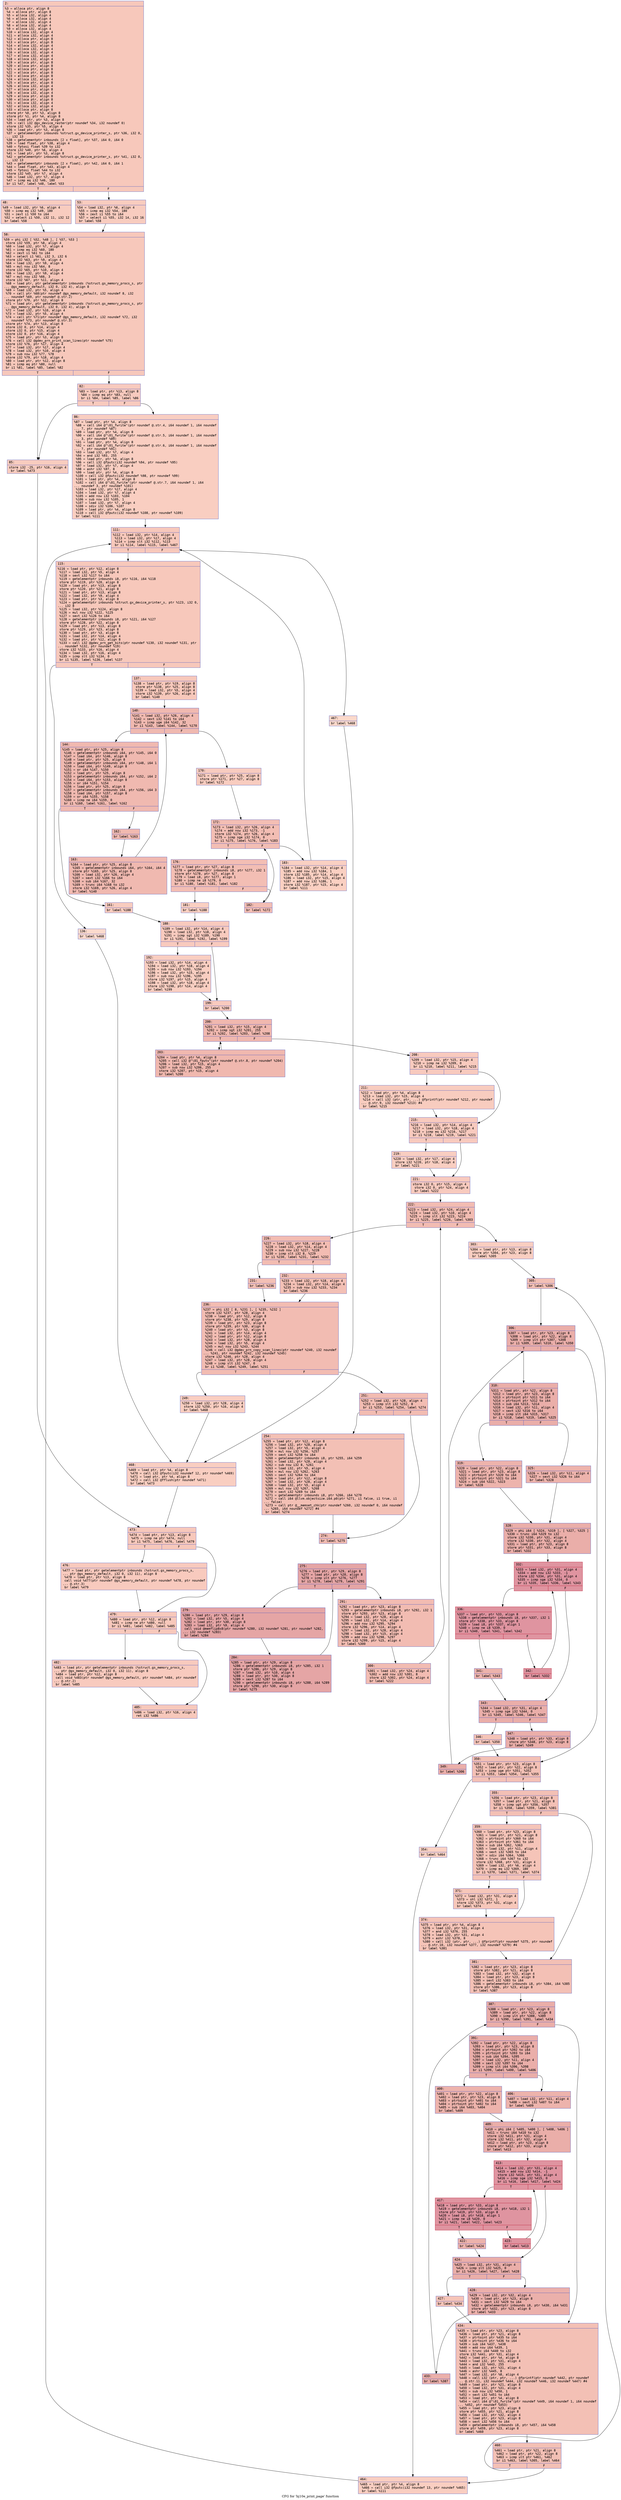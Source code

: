 digraph "CFG for 'bj10e_print_page' function" {
	label="CFG for 'bj10e_print_page' function";

	Node0x600003a9a170 [shape=record,color="#3d50c3ff", style=filled, fillcolor="#ed836670" fontname="Courier",label="{2:\l|  %3 = alloca ptr, align 8\l  %4 = alloca ptr, align 8\l  %5 = alloca i32, align 4\l  %6 = alloca i32, align 4\l  %7 = alloca i32, align 4\l  %8 = alloca i32, align 4\l  %9 = alloca i32, align 4\l  %10 = alloca i32, align 4\l  %11 = alloca i32, align 4\l  %12 = alloca ptr, align 8\l  %13 = alloca ptr, align 8\l  %14 = alloca i32, align 4\l  %15 = alloca i32, align 4\l  %16 = alloca i32, align 4\l  %17 = alloca i32, align 4\l  %18 = alloca i32, align 4\l  %19 = alloca ptr, align 8\l  %20 = alloca ptr, align 8\l  %21 = alloca ptr, align 8\l  %22 = alloca ptr, align 8\l  %23 = alloca ptr, align 8\l  %24 = alloca i32, align 4\l  %25 = alloca ptr, align 8\l  %26 = alloca i32, align 4\l  %27 = alloca ptr, align 8\l  %28 = alloca i32, align 4\l  %29 = alloca ptr, align 8\l  %30 = alloca ptr, align 8\l  %31 = alloca i32, align 4\l  %32 = alloca i32, align 4\l  %33 = alloca ptr, align 8\l  store ptr %0, ptr %3, align 8\l  store ptr %1, ptr %4, align 8\l  %34 = load ptr, ptr %3, align 8\l  %35 = call i32 @gx_device_raster(ptr noundef %34, i32 noundef 0)\l  store i32 %35, ptr %5, align 4\l  %36 = load ptr, ptr %3, align 8\l  %37 = getelementptr inbounds %struct.gx_device_printer_s, ptr %36, i32 0,\l... i32 13\l  %38 = getelementptr inbounds [2 x float], ptr %37, i64 0, i64 0\l  %39 = load float, ptr %38, align 4\l  %40 = fptosi float %39 to i32\l  store i32 %40, ptr %6, align 4\l  %41 = load ptr, ptr %3, align 8\l  %42 = getelementptr inbounds %struct.gx_device_printer_s, ptr %41, i32 0,\l... i32 13\l  %43 = getelementptr inbounds [2 x float], ptr %42, i64 0, i64 1\l  %44 = load float, ptr %43, align 4\l  %45 = fptosi float %44 to i32\l  store i32 %45, ptr %7, align 4\l  %46 = load i32, ptr %7, align 4\l  %47 = icmp eq i32 %46, 180\l  br i1 %47, label %48, label %53\l|{<s0>T|<s1>F}}"];
	Node0x600003a9a170:s0 -> Node0x600003a9a1c0[tooltip="2 -> 48\nProbability 50.00%" ];
	Node0x600003a9a170:s1 -> Node0x600003a9a210[tooltip="2 -> 53\nProbability 50.00%" ];
	Node0x600003a9a1c0 [shape=record,color="#3d50c3ff", style=filled, fillcolor="#f08b6e70" fontname="Courier",label="{48:\l|  %49 = load i32, ptr %6, align 4\l  %50 = icmp eq i32 %49, 180\l  %51 = zext i1 %50 to i64\l  %52 = select i1 %50, i32 11, i32 12\l  br label %58\l}"];
	Node0x600003a9a1c0 -> Node0x600003a9a260[tooltip="48 -> 58\nProbability 100.00%" ];
	Node0x600003a9a210 [shape=record,color="#3d50c3ff", style=filled, fillcolor="#f08b6e70" fontname="Courier",label="{53:\l|  %54 = load i32, ptr %6, align 4\l  %55 = icmp eq i32 %54, 180\l  %56 = zext i1 %55 to i64\l  %57 = select i1 %55, i32 14, i32 16\l  br label %58\l}"];
	Node0x600003a9a210 -> Node0x600003a9a260[tooltip="53 -> 58\nProbability 100.00%" ];
	Node0x600003a9a260 [shape=record,color="#3d50c3ff", style=filled, fillcolor="#ed836670" fontname="Courier",label="{58:\l|  %59 = phi i32 [ %52, %48 ], [ %57, %53 ]\l  store i32 %59, ptr %8, align 4\l  %60 = load i32, ptr %7, align 4\l  %61 = icmp eq i32 %60, 180\l  %62 = zext i1 %61 to i64\l  %63 = select i1 %61, i32 3, i32 6\l  store i32 %63, ptr %9, align 4\l  %64 = load i32, ptr %9, align 4\l  %65 = mul nsw i32 %64, 8\l  store i32 %65, ptr %10, align 4\l  %66 = load i32, ptr %9, align 4\l  %67 = mul nsw i32 %66, 3\l  store i32 %67, ptr %11, align 4\l  %68 = load ptr, ptr getelementptr inbounds (%struct.gs_memory_procs_s, ptr\l... @gs_memory_default, i32 0, i32 4), align 8\l  %69 = load i32, ptr %5, align 4\l  %70 = call ptr %68(ptr noundef @gs_memory_default, i32 noundef 8, i32\l... noundef %69, ptr noundef @.str.2)\l  store ptr %70, ptr %12, align 8\l  %71 = load ptr, ptr getelementptr inbounds (%struct.gs_memory_procs_s, ptr\l... @gs_memory_default, i32 0, i32 4), align 8\l  %72 = load i32, ptr %10, align 4\l  %73 = load i32, ptr %5, align 4\l  %74 = call ptr %71(ptr noundef @gs_memory_default, i32 noundef %72, i32\l... noundef %73, ptr noundef @.str.3)\l  store ptr %74, ptr %13, align 8\l  store i32 0, ptr %14, align 4\l  store i32 0, ptr %15, align 4\l  store i32 0, ptr %16, align 4\l  %75 = load ptr, ptr %3, align 8\l  %76 = call i32 @gdev_prn_print_scan_lines(ptr noundef %75)\l  store i32 %76, ptr %17, align 4\l  %77 = load i32, ptr %17, align 4\l  %78 = load i32, ptr %10, align 4\l  %79 = sub nsw i32 %77, %78\l  store i32 %79, ptr %18, align 4\l  %80 = load ptr, ptr %12, align 8\l  %81 = icmp eq ptr %80, null\l  br i1 %81, label %85, label %82\l|{<s0>T|<s1>F}}"];
	Node0x600003a9a260:s0 -> Node0x600003a9a300[tooltip="58 -> 85\nProbability 37.50%" ];
	Node0x600003a9a260:s1 -> Node0x600003a9a2b0[tooltip="58 -> 82\nProbability 62.50%" ];
	Node0x600003a9a2b0 [shape=record,color="#3d50c3ff", style=filled, fillcolor="#ef886b70" fontname="Courier",label="{82:\l|  %83 = load ptr, ptr %13, align 8\l  %84 = icmp eq ptr %83, null\l  br i1 %84, label %85, label %86\l|{<s0>T|<s1>F}}"];
	Node0x600003a9a2b0:s0 -> Node0x600003a9a300[tooltip="82 -> 85\nProbability 37.50%" ];
	Node0x600003a9a2b0:s1 -> Node0x600003a9a350[tooltip="82 -> 86\nProbability 62.50%" ];
	Node0x600003a9a300 [shape=record,color="#3d50c3ff", style=filled, fillcolor="#f08b6e70" fontname="Courier",label="{85:\l|  store i32 -25, ptr %16, align 4\l  br label %473\l}"];
	Node0x600003a9a300 -> Node0x600003a9bc50[tooltip="85 -> 473\nProbability 100.00%" ];
	Node0x600003a9a350 [shape=record,color="#3d50c3ff", style=filled, fillcolor="#f2907270" fontname="Courier",label="{86:\l|  %87 = load ptr, ptr %4, align 8\l  %88 = call i64 @\"\\01_fwrite\"(ptr noundef @.str.4, i64 noundef 1, i64 noundef\l... 7, ptr noundef %87)\l  %89 = load ptr, ptr %4, align 8\l  %90 = call i64 @\"\\01_fwrite\"(ptr noundef @.str.5, i64 noundef 1, i64 noundef\l... 3, ptr noundef %89)\l  %91 = load ptr, ptr %4, align 8\l  %92 = call i64 @\"\\01_fwrite\"(ptr noundef @.str.6, i64 noundef 1, i64 noundef\l... 7, ptr noundef %91)\l  %93 = load i32, ptr %7, align 4\l  %94 = and i32 %93, 255\l  %95 = load ptr, ptr %4, align 8\l  %96 = call i32 @fputc(i32 noundef %94, ptr noundef %95)\l  %97 = load i32, ptr %7, align 4\l  %98 = ashr i32 %97, 8\l  %99 = load ptr, ptr %4, align 8\l  %100 = call i32 @fputc(i32 noundef %98, ptr noundef %99)\l  %101 = load ptr, ptr %4, align 8\l  %102 = call i64 @\"\\01_fwrite\"(ptr noundef @.str.7, i64 noundef 1, i64\l... noundef 3, ptr noundef %101)\l  %103 = load i32, ptr %17, align 4\l  %104 = load i32, ptr %7, align 4\l  %105 = add nsw i32 %103, %104\l  %106 = sub nsw i32 %105, 1\l  %107 = load i32, ptr %7, align 4\l  %108 = sdiv i32 %106, %107\l  %109 = load ptr, ptr %4, align 8\l  %110 = call i32 @fputc(i32 noundef %108, ptr noundef %109)\l  br label %111\l}"];
	Node0x600003a9a350 -> Node0x600003a9a3a0[tooltip="86 -> 111\nProbability 100.00%" ];
	Node0x600003a9a3a0 [shape=record,color="#3d50c3ff", style=filled, fillcolor="#ed836670" fontname="Courier",label="{111:\l|  %112 = load i32, ptr %14, align 4\l  %113 = load i32, ptr %17, align 4\l  %114 = icmp slt i32 %112, %113\l  br i1 %114, label %115, label %467\l|{<s0>T|<s1>F}}"];
	Node0x600003a9a3a0:s0 -> Node0x600003a9a3f0[tooltip="111 -> 115\nProbability 96.88%" ];
	Node0x600003a9a3a0:s1 -> Node0x600003a9bbb0[tooltip="111 -> 467\nProbability 3.12%" ];
	Node0x600003a9a3f0 [shape=record,color="#3d50c3ff", style=filled, fillcolor="#ed836670" fontname="Courier",label="{115:\l|  %116 = load ptr, ptr %12, align 8\l  %117 = load i32, ptr %5, align 4\l  %118 = sext i32 %117 to i64\l  %119 = getelementptr inbounds i8, ptr %116, i64 %118\l  store ptr %119, ptr %20, align 8\l  %120 = load ptr, ptr %13, align 8\l  store ptr %120, ptr %21, align 8\l  %121 = load ptr, ptr %13, align 8\l  %122 = load i32, ptr %9, align 4\l  %123 = load ptr, ptr %3, align 8\l  %124 = getelementptr inbounds %struct.gx_device_printer_s, ptr %123, i32 0,\l... i32 8\l  %125 = load i32, ptr %124, align 8\l  %126 = mul nsw i32 %122, %125\l  %127 = sext i32 %126 to i64\l  %128 = getelementptr inbounds i8, ptr %121, i64 %127\l  store ptr %128, ptr %22, align 8\l  %129 = load ptr, ptr %13, align 8\l  store ptr %129, ptr %23, align 8\l  %130 = load ptr, ptr %3, align 8\l  %131 = load i32, ptr %14, align 4\l  %132 = load ptr, ptr %12, align 8\l  %133 = call i32 @gdev_prn_get_bits(ptr noundef %130, i32 noundef %131, ptr\l... noundef %132, ptr noundef %19)\l  store i32 %133, ptr %16, align 4\l  %134 = load i32, ptr %16, align 4\l  %135 = icmp slt i32 %134, 0\l  br i1 %135, label %136, label %137\l|{<s0>T|<s1>F}}"];
	Node0x600003a9a3f0:s0 -> Node0x600003a9a440[tooltip="115 -> 136\nProbability 3.12%" ];
	Node0x600003a9a3f0:s1 -> Node0x600003a9a490[tooltip="115 -> 137\nProbability 96.88%" ];
	Node0x600003a9a440 [shape=record,color="#3d50c3ff", style=filled, fillcolor="#f7ac8e70" fontname="Courier",label="{136:\l|  br label %468\l}"];
	Node0x600003a9a440 -> Node0x600003a9bc00[tooltip="136 -> 468\nProbability 100.00%" ];
	Node0x600003a9a490 [shape=record,color="#3d50c3ff", style=filled, fillcolor="#ed836670" fontname="Courier",label="{137:\l|  %138 = load ptr, ptr %19, align 8\l  store ptr %138, ptr %25, align 8\l  %139 = load i32, ptr %5, align 4\l  store i32 %139, ptr %26, align 4\l  br label %140\l}"];
	Node0x600003a9a490 -> Node0x600003a9a4e0[tooltip="137 -> 140\nProbability 100.00%" ];
	Node0x600003a9a4e0 [shape=record,color="#3d50c3ff", style=filled, fillcolor="#de614d70" fontname="Courier",label="{140:\l|  %141 = load i32, ptr %26, align 4\l  %142 = sext i32 %141 to i64\l  %143 = icmp uge i64 %142, 32\l  br i1 %143, label %144, label %170\l|{<s0>T|<s1>F}}"];
	Node0x600003a9a4e0:s0 -> Node0x600003a9a530[tooltip="140 -> 144\nProbability 96.88%" ];
	Node0x600003a9a4e0:s1 -> Node0x600003a9a670[tooltip="140 -> 170\nProbability 3.12%" ];
	Node0x600003a9a530 [shape=record,color="#3d50c3ff", style=filled, fillcolor="#de614d70" fontname="Courier",label="{144:\l|  %145 = load ptr, ptr %25, align 8\l  %146 = getelementptr inbounds i64, ptr %145, i64 0\l  %147 = load i64, ptr %146, align 8\l  %148 = load ptr, ptr %25, align 8\l  %149 = getelementptr inbounds i64, ptr %148, i64 1\l  %150 = load i64, ptr %149, align 8\l  %151 = or i64 %147, %150\l  %152 = load ptr, ptr %25, align 8\l  %153 = getelementptr inbounds i64, ptr %152, i64 2\l  %154 = load i64, ptr %153, align 8\l  %155 = or i64 %151, %154\l  %156 = load ptr, ptr %25, align 8\l  %157 = getelementptr inbounds i64, ptr %156, i64 3\l  %158 = load i64, ptr %157, align 8\l  %159 = or i64 %155, %158\l  %160 = icmp ne i64 %159, 0\l  br i1 %160, label %161, label %162\l|{<s0>T|<s1>F}}"];
	Node0x600003a9a530:s0 -> Node0x600003a9a580[tooltip="144 -> 161\nProbability 3.12%" ];
	Node0x600003a9a530:s1 -> Node0x600003a9a5d0[tooltip="144 -> 162\nProbability 96.88%" ];
	Node0x600003a9a580 [shape=record,color="#3d50c3ff", style=filled, fillcolor="#f08b6e70" fontname="Courier",label="{161:\l|  br label %188\l}"];
	Node0x600003a9a580 -> Node0x600003a9a850[tooltip="161 -> 188\nProbability 100.00%" ];
	Node0x600003a9a5d0 [shape=record,color="#3d50c3ff", style=filled, fillcolor="#de614d70" fontname="Courier",label="{162:\l|  br label %163\l}"];
	Node0x600003a9a5d0 -> Node0x600003a9a620[tooltip="162 -> 163\nProbability 100.00%" ];
	Node0x600003a9a620 [shape=record,color="#3d50c3ff", style=filled, fillcolor="#de614d70" fontname="Courier",label="{163:\l|  %164 = load ptr, ptr %25, align 8\l  %165 = getelementptr inbounds i64, ptr %164, i64 4\l  store ptr %165, ptr %25, align 8\l  %166 = load i32, ptr %26, align 4\l  %167 = sext i32 %166 to i64\l  %168 = sub i64 %167, 32\l  %169 = trunc i64 %168 to i32\l  store i32 %169, ptr %26, align 4\l  br label %140\l}"];
	Node0x600003a9a620 -> Node0x600003a9a4e0[tooltip="163 -> 140\nProbability 100.00%" ];
	Node0x600003a9a670 [shape=record,color="#3d50c3ff", style=filled, fillcolor="#f08b6e70" fontname="Courier",label="{170:\l|  %171 = load ptr, ptr %25, align 8\l  store ptr %171, ptr %27, align 8\l  br label %172\l}"];
	Node0x600003a9a670 -> Node0x600003a9a6c0[tooltip="170 -> 172\nProbability 100.00%" ];
	Node0x600003a9a6c0 [shape=record,color="#3d50c3ff", style=filled, fillcolor="#e36c5570" fontname="Courier",label="{172:\l|  %173 = load i32, ptr %26, align 4\l  %174 = add nsw i32 %173, -1\l  store i32 %174, ptr %26, align 4\l  %175 = icmp sge i32 %174, 0\l  br i1 %175, label %176, label %183\l|{<s0>T|<s1>F}}"];
	Node0x600003a9a6c0:s0 -> Node0x600003a9a710[tooltip="172 -> 176\nProbability 96.88%" ];
	Node0x600003a9a6c0:s1 -> Node0x600003a9a800[tooltip="172 -> 183\nProbability 3.12%" ];
	Node0x600003a9a710 [shape=record,color="#3d50c3ff", style=filled, fillcolor="#e36c5570" fontname="Courier",label="{176:\l|  %177 = load ptr, ptr %27, align 8\l  %178 = getelementptr inbounds i8, ptr %177, i32 1\l  store ptr %178, ptr %27, align 8\l  %179 = load i8, ptr %177, align 1\l  %180 = icmp ne i8 %179, 0\l  br i1 %180, label %181, label %182\l|{<s0>T|<s1>F}}"];
	Node0x600003a9a710:s0 -> Node0x600003a9a760[tooltip="176 -> 181\nProbability 3.12%" ];
	Node0x600003a9a710:s1 -> Node0x600003a9a7b0[tooltip="176 -> 182\nProbability 96.88%" ];
	Node0x600003a9a760 [shape=record,color="#3d50c3ff", style=filled, fillcolor="#f3947570" fontname="Courier",label="{181:\l|  br label %188\l}"];
	Node0x600003a9a760 -> Node0x600003a9a850[tooltip="181 -> 188\nProbability 100.00%" ];
	Node0x600003a9a7b0 [shape=record,color="#3d50c3ff", style=filled, fillcolor="#e36c5570" fontname="Courier",label="{182:\l|  br label %172\l}"];
	Node0x600003a9a7b0 -> Node0x600003a9a6c0[tooltip="182 -> 172\nProbability 100.00%" ];
	Node0x600003a9a800 [shape=record,color="#3d50c3ff", style=filled, fillcolor="#f3947570" fontname="Courier",label="{183:\l|  %184 = load i32, ptr %14, align 4\l  %185 = add nsw i32 %184, 1\l  store i32 %185, ptr %14, align 4\l  %186 = load i32, ptr %15, align 4\l  %187 = add nsw i32 %186, 1\l  store i32 %187, ptr %15, align 4\l  br label %111\l}"];
	Node0x600003a9a800 -> Node0x600003a9a3a0[tooltip="183 -> 111\nProbability 100.00%" ];
	Node0x600003a9a850 [shape=record,color="#3d50c3ff", style=filled, fillcolor="#ef886b70" fontname="Courier",label="{188:\l|  %189 = load i32, ptr %14, align 4\l  %190 = load i32, ptr %18, align 4\l  %191 = icmp sgt i32 %189, %190\l  br i1 %191, label %192, label %199\l|{<s0>T|<s1>F}}"];
	Node0x600003a9a850:s0 -> Node0x600003a9a8a0[tooltip="188 -> 192\nProbability 50.00%" ];
	Node0x600003a9a850:s1 -> Node0x600003a9a8f0[tooltip="188 -> 199\nProbability 50.00%" ];
	Node0x600003a9a8a0 [shape=record,color="#3d50c3ff", style=filled, fillcolor="#f2907270" fontname="Courier",label="{192:\l|  %193 = load i32, ptr %14, align 4\l  %194 = load i32, ptr %18, align 4\l  %195 = sub nsw i32 %193, %194\l  %196 = load i32, ptr %15, align 4\l  %197 = sub nsw i32 %196, %195\l  store i32 %197, ptr %15, align 4\l  %198 = load i32, ptr %18, align 4\l  store i32 %198, ptr %14, align 4\l  br label %199\l}"];
	Node0x600003a9a8a0 -> Node0x600003a9a8f0[tooltip="192 -> 199\nProbability 100.00%" ];
	Node0x600003a9a8f0 [shape=record,color="#3d50c3ff", style=filled, fillcolor="#ef886b70" fontname="Courier",label="{199:\l|  br label %200\l}"];
	Node0x600003a9a8f0 -> Node0x600003a9a940[tooltip="199 -> 200\nProbability 100.00%" ];
	Node0x600003a9a940 [shape=record,color="#3d50c3ff", style=filled, fillcolor="#dc5d4a70" fontname="Courier",label="{200:\l|  %201 = load i32, ptr %15, align 4\l  %202 = icmp sgt i32 %201, 255\l  br i1 %202, label %203, label %208\l|{<s0>T|<s1>F}}"];
	Node0x600003a9a940:s0 -> Node0x600003a9a990[tooltip="200 -> 203\nProbability 96.88%" ];
	Node0x600003a9a940:s1 -> Node0x600003a9a9e0[tooltip="200 -> 208\nProbability 3.12%" ];
	Node0x600003a9a990 [shape=record,color="#3d50c3ff", style=filled, fillcolor="#dc5d4a70" fontname="Courier",label="{203:\l|  %204 = load ptr, ptr %4, align 8\l  %205 = call i32 @\"\\01_fputs\"(ptr noundef @.str.8, ptr noundef %204)\l  %206 = load i32, ptr %15, align 4\l  %207 = sub nsw i32 %206, 255\l  store i32 %207, ptr %15, align 4\l  br label %200\l}"];
	Node0x600003a9a990 -> Node0x600003a9a940[tooltip="203 -> 200\nProbability 100.00%" ];
	Node0x600003a9a9e0 [shape=record,color="#3d50c3ff", style=filled, fillcolor="#ef886b70" fontname="Courier",label="{208:\l|  %209 = load i32, ptr %15, align 4\l  %210 = icmp ne i32 %209, 0\l  br i1 %210, label %211, label %215\l|{<s0>T|<s1>F}}"];
	Node0x600003a9a9e0:s0 -> Node0x600003a9aa30[tooltip="208 -> 211\nProbability 62.50%" ];
	Node0x600003a9a9e0:s1 -> Node0x600003a9aa80[tooltip="208 -> 215\nProbability 37.50%" ];
	Node0x600003a9aa30 [shape=record,color="#3d50c3ff", style=filled, fillcolor="#f08b6e70" fontname="Courier",label="{211:\l|  %212 = load ptr, ptr %4, align 8\l  %213 = load i32, ptr %15, align 4\l  %214 = call i32 (ptr, ptr, ...) @fprintf(ptr noundef %212, ptr noundef\l... @.str.9, i32 noundef %213) #4\l  br label %215\l}"];
	Node0x600003a9aa30 -> Node0x600003a9aa80[tooltip="211 -> 215\nProbability 100.00%" ];
	Node0x600003a9aa80 [shape=record,color="#3d50c3ff", style=filled, fillcolor="#ef886b70" fontname="Courier",label="{215:\l|  %216 = load i32, ptr %14, align 4\l  %217 = load i32, ptr %18, align 4\l  %218 = icmp eq i32 %216, %217\l  br i1 %218, label %219, label %221\l|{<s0>T|<s1>F}}"];
	Node0x600003a9aa80:s0 -> Node0x600003a9aad0[tooltip="215 -> 219\nProbability 50.00%" ];
	Node0x600003a9aa80:s1 -> Node0x600003a9ab20[tooltip="215 -> 221\nProbability 50.00%" ];
	Node0x600003a9aad0 [shape=record,color="#3d50c3ff", style=filled, fillcolor="#f2907270" fontname="Courier",label="{219:\l|  %220 = load i32, ptr %17, align 4\l  store i32 %220, ptr %18, align 4\l  br label %221\l}"];
	Node0x600003a9aad0 -> Node0x600003a9ab20[tooltip="219 -> 221\nProbability 100.00%" ];
	Node0x600003a9ab20 [shape=record,color="#3d50c3ff", style=filled, fillcolor="#ef886b70" fontname="Courier",label="{221:\l|  store i32 0, ptr %15, align 4\l  store i32 0, ptr %24, align 4\l  br label %222\l}"];
	Node0x600003a9ab20 -> Node0x600003a9ab70[tooltip="221 -> 222\nProbability 100.00%" ];
	Node0x600003a9ab70 [shape=record,color="#3d50c3ff", style=filled, fillcolor="#e1675170" fontname="Courier",label="{222:\l|  %223 = load i32, ptr %24, align 4\l  %224 = load i32, ptr %10, align 4\l  %225 = icmp slt i32 %223, %224\l  br i1 %225, label %226, label %303\l|{<s0>T|<s1>F}}"];
	Node0x600003a9ab70:s0 -> Node0x600003a9abc0[tooltip="222 -> 226\nProbability 96.88%" ];
	Node0x600003a9ab70:s1 -> Node0x600003a9afd0[tooltip="222 -> 303\nProbability 3.12%" ];
	Node0x600003a9abc0 [shape=record,color="#3d50c3ff", style=filled, fillcolor="#e1675170" fontname="Courier",label="{226:\l|  %227 = load i32, ptr %18, align 4\l  %228 = load i32, ptr %14, align 4\l  %229 = sub nsw i32 %227, %228\l  %230 = icmp slt i32 8, %229\l  br i1 %230, label %231, label %232\l|{<s0>T|<s1>F}}"];
	Node0x600003a9abc0:s0 -> Node0x600003a9ac10[tooltip="226 -> 231\nProbability 50.00%" ];
	Node0x600003a9abc0:s1 -> Node0x600003a9ac60[tooltip="226 -> 232\nProbability 50.00%" ];
	Node0x600003a9ac10 [shape=record,color="#3d50c3ff", style=filled, fillcolor="#e5705870" fontname="Courier",label="{231:\l|  br label %236\l}"];
	Node0x600003a9ac10 -> Node0x600003a9acb0[tooltip="231 -> 236\nProbability 100.00%" ];
	Node0x600003a9ac60 [shape=record,color="#3d50c3ff", style=filled, fillcolor="#e5705870" fontname="Courier",label="{232:\l|  %233 = load i32, ptr %18, align 4\l  %234 = load i32, ptr %14, align 4\l  %235 = sub nsw i32 %233, %234\l  br label %236\l}"];
	Node0x600003a9ac60 -> Node0x600003a9acb0[tooltip="232 -> 236\nProbability 100.00%" ];
	Node0x600003a9acb0 [shape=record,color="#3d50c3ff", style=filled, fillcolor="#e1675170" fontname="Courier",label="{236:\l|  %237 = phi i32 [ 8, %231 ], [ %235, %232 ]\l  store i32 %237, ptr %28, align 4\l  %238 = load ptr, ptr %12, align 8\l  store ptr %238, ptr %29, align 8\l  %239 = load ptr, ptr %23, align 8\l  store ptr %239, ptr %30, align 8\l  %240 = load ptr, ptr %3, align 8\l  %241 = load i32, ptr %14, align 4\l  %242 = load ptr, ptr %12, align 8\l  %243 = load i32, ptr %28, align 4\l  %244 = load i32, ptr %5, align 4\l  %245 = mul nsw i32 %243, %244\l  %246 = call i32 @gdev_prn_copy_scan_lines(ptr noundef %240, i32 noundef\l... %241, ptr noundef %242, i32 noundef %245)\l  store i32 %246, ptr %28, align 4\l  %247 = load i32, ptr %28, align 4\l  %248 = icmp slt i32 %247, 0\l  br i1 %248, label %249, label %251\l|{<s0>T|<s1>F}}"];
	Node0x600003a9acb0:s0 -> Node0x600003a9ad00[tooltip="236 -> 249\nProbability 3.12%" ];
	Node0x600003a9acb0:s1 -> Node0x600003a9ad50[tooltip="236 -> 251\nProbability 96.88%" ];
	Node0x600003a9ad00 [shape=record,color="#3d50c3ff", style=filled, fillcolor="#f2907270" fontname="Courier",label="{249:\l|  %250 = load i32, ptr %28, align 4\l  store i32 %250, ptr %16, align 4\l  br label %468\l}"];
	Node0x600003a9ad00 -> Node0x600003a9bc00[tooltip="249 -> 468\nProbability 100.00%" ];
	Node0x600003a9ad50 [shape=record,color="#3d50c3ff", style=filled, fillcolor="#e1675170" fontname="Courier",label="{251:\l|  %252 = load i32, ptr %28, align 4\l  %253 = icmp slt i32 %252, 8\l  br i1 %253, label %254, label %274\l|{<s0>T|<s1>F}}"];
	Node0x600003a9ad50:s0 -> Node0x600003a9ada0[tooltip="251 -> 254\nProbability 50.00%" ];
	Node0x600003a9ad50:s1 -> Node0x600003a9adf0[tooltip="251 -> 274\nProbability 50.00%" ];
	Node0x600003a9ada0 [shape=record,color="#3d50c3ff", style=filled, fillcolor="#e5705870" fontname="Courier",label="{254:\l|  %255 = load ptr, ptr %12, align 8\l  %256 = load i32, ptr %28, align 4\l  %257 = load i32, ptr %5, align 4\l  %258 = mul nsw i32 %256, %257\l  %259 = sext i32 %258 to i64\l  %260 = getelementptr inbounds i8, ptr %255, i64 %259\l  %261 = load i32, ptr %28, align 4\l  %262 = sub nsw i32 8, %261\l  %263 = load i32, ptr %5, align 4\l  %264 = mul nsw i32 %262, %263\l  %265 = sext i32 %264 to i64\l  %266 = load ptr, ptr %12, align 8\l  %267 = load i32, ptr %28, align 4\l  %268 = load i32, ptr %5, align 4\l  %269 = mul nsw i32 %267, %268\l  %270 = sext i32 %269 to i64\l  %271 = getelementptr inbounds i8, ptr %266, i64 %270\l  %272 = call i64 @llvm.objectsize.i64.p0(ptr %271, i1 false, i1 true, i1\l... false)\l  %273 = call ptr @__memset_chk(ptr noundef %260, i32 noundef 0, i64 noundef\l... %265, i64 noundef %272) #4\l  br label %274\l}"];
	Node0x600003a9ada0 -> Node0x600003a9adf0[tooltip="254 -> 274\nProbability 100.00%" ];
	Node0x600003a9adf0 [shape=record,color="#3d50c3ff", style=filled, fillcolor="#e1675170" fontname="Courier",label="{274:\l|  br label %275\l}"];
	Node0x600003a9adf0 -> Node0x600003a9ae40[tooltip="274 -> 275\nProbability 100.00%" ];
	Node0x600003a9ae40 [shape=record,color="#3d50c3ff", style=filled, fillcolor="#c5333470" fontname="Courier",label="{275:\l|  %276 = load ptr, ptr %29, align 8\l  %277 = load ptr, ptr %20, align 8\l  %278 = icmp ult ptr %276, %277\l  br i1 %278, label %279, label %291\l|{<s0>T|<s1>F}}"];
	Node0x600003a9ae40:s0 -> Node0x600003a9ae90[tooltip="275 -> 279\nProbability 96.88%" ];
	Node0x600003a9ae40:s1 -> Node0x600003a9af30[tooltip="275 -> 291\nProbability 3.12%" ];
	Node0x600003a9ae90 [shape=record,color="#3d50c3ff", style=filled, fillcolor="#c5333470" fontname="Courier",label="{279:\l|  %280 = load ptr, ptr %29, align 8\l  %281 = load i32, ptr %5, align 4\l  %282 = load ptr, ptr %30, align 8\l  %283 = load i32, ptr %9, align 4\l  call void @memflip8x8(ptr noundef %280, i32 noundef %281, ptr noundef %282,\l... i32 noundef %283)\l  br label %284\l}"];
	Node0x600003a9ae90 -> Node0x600003a9aee0[tooltip="279 -> 284\nProbability 100.00%" ];
	Node0x600003a9aee0 [shape=record,color="#3d50c3ff", style=filled, fillcolor="#c5333470" fontname="Courier",label="{284:\l|  %285 = load ptr, ptr %29, align 8\l  %286 = getelementptr inbounds i8, ptr %285, i32 1\l  store ptr %286, ptr %29, align 8\l  %287 = load i32, ptr %10, align 4\l  %288 = load ptr, ptr %30, align 8\l  %289 = sext i32 %287 to i64\l  %290 = getelementptr inbounds i8, ptr %288, i64 %289\l  store ptr %290, ptr %30, align 8\l  br label %275\l}"];
	Node0x600003a9aee0 -> Node0x600003a9ae40[tooltip="284 -> 275\nProbability 100.00%" ];
	Node0x600003a9af30 [shape=record,color="#3d50c3ff", style=filled, fillcolor="#e1675170" fontname="Courier",label="{291:\l|  %292 = load ptr, ptr %23, align 8\l  %293 = getelementptr inbounds i8, ptr %292, i32 1\l  store ptr %293, ptr %23, align 8\l  %294 = load i32, ptr %28, align 4\l  %295 = load i32, ptr %14, align 4\l  %296 = add nsw i32 %295, %294\l  store i32 %296, ptr %14, align 4\l  %297 = load i32, ptr %28, align 4\l  %298 = load i32, ptr %15, align 4\l  %299 = add nsw i32 %298, %297\l  store i32 %299, ptr %15, align 4\l  br label %300\l}"];
	Node0x600003a9af30 -> Node0x600003a9af80[tooltip="291 -> 300\nProbability 100.00%" ];
	Node0x600003a9af80 [shape=record,color="#3d50c3ff", style=filled, fillcolor="#e1675170" fontname="Courier",label="{300:\l|  %301 = load i32, ptr %24, align 4\l  %302 = add nsw i32 %301, 8\l  store i32 %302, ptr %24, align 4\l  br label %222\l}"];
	Node0x600003a9af80 -> Node0x600003a9ab70[tooltip="300 -> 222\nProbability 100.00%" ];
	Node0x600003a9afd0 [shape=record,color="#3d50c3ff", style=filled, fillcolor="#f2907270" fontname="Courier",label="{303:\l|  %304 = load ptr, ptr %13, align 8\l  store ptr %304, ptr %23, align 8\l  br label %305\l}"];
	Node0x600003a9afd0 -> Node0x600003a9b020[tooltip="303 -> 305\nProbability 100.00%" ];
	Node0x600003a9b020 [shape=record,color="#3d50c3ff", style=filled, fillcolor="#e5705870" fontname="Courier",label="{305:\l|  br label %306\l}"];
	Node0x600003a9b020 -> Node0x600003a9b070[tooltip="305 -> 306\nProbability 100.00%" ];
	Node0x600003a9b070 [shape=record,color="#3d50c3ff", style=filled, fillcolor="#d0473d70" fontname="Courier",label="{306:\l|  %307 = load ptr, ptr %23, align 8\l  %308 = load ptr, ptr %22, align 8\l  %309 = icmp ult ptr %307, %308\l  br i1 %309, label %310, label %350\l|{<s0>T|<s1>F}}"];
	Node0x600003a9b070:s0 -> Node0x600003a9b0c0[tooltip="306 -> 310\nProbability 96.88%" ];
	Node0x600003a9b070:s1 -> Node0x600003a9b480[tooltip="306 -> 350\nProbability 3.12%" ];
	Node0x600003a9b0c0 [shape=record,color="#3d50c3ff", style=filled, fillcolor="#d0473d70" fontname="Courier",label="{310:\l|  %311 = load ptr, ptr %22, align 8\l  %312 = load ptr, ptr %23, align 8\l  %313 = ptrtoint ptr %311 to i64\l  %314 = ptrtoint ptr %312 to i64\l  %315 = sub i64 %313, %314\l  %316 = load i32, ptr %11, align 4\l  %317 = sext i32 %316 to i64\l  %318 = icmp slt i64 %315, %317\l  br i1 %318, label %319, label %325\l|{<s0>T|<s1>F}}"];
	Node0x600003a9b0c0:s0 -> Node0x600003a9b110[tooltip="310 -> 319\nProbability 50.00%" ];
	Node0x600003a9b0c0:s1 -> Node0x600003a9b160[tooltip="310 -> 325\nProbability 50.00%" ];
	Node0x600003a9b110 [shape=record,color="#3d50c3ff", style=filled, fillcolor="#d6524470" fontname="Courier",label="{319:\l|  %320 = load ptr, ptr %22, align 8\l  %321 = load ptr, ptr %23, align 8\l  %322 = ptrtoint ptr %320 to i64\l  %323 = ptrtoint ptr %321 to i64\l  %324 = sub i64 %322, %323\l  br label %328\l}"];
	Node0x600003a9b110 -> Node0x600003a9b1b0[tooltip="319 -> 328\nProbability 100.00%" ];
	Node0x600003a9b160 [shape=record,color="#3d50c3ff", style=filled, fillcolor="#d6524470" fontname="Courier",label="{325:\l|  %326 = load i32, ptr %11, align 4\l  %327 = sext i32 %326 to i64\l  br label %328\l}"];
	Node0x600003a9b160 -> Node0x600003a9b1b0[tooltip="325 -> 328\nProbability 100.00%" ];
	Node0x600003a9b1b0 [shape=record,color="#3d50c3ff", style=filled, fillcolor="#d0473d70" fontname="Courier",label="{328:\l|  %329 = phi i64 [ %324, %319 ], [ %327, %325 ]\l  %330 = trunc i64 %329 to i32\l  store i32 %330, ptr %31, align 4\l  store i32 %330, ptr %32, align 4\l  %331 = load ptr, ptr %23, align 8\l  store ptr %331, ptr %33, align 8\l  br label %332\l}"];
	Node0x600003a9b1b0 -> Node0x600003a9b200[tooltip="328 -> 332\nProbability 100.00%" ];
	Node0x600003a9b200 [shape=record,color="#b70d28ff", style=filled, fillcolor="#b70d2870" fontname="Courier",label="{332:\l|  %333 = load i32, ptr %31, align 4\l  %334 = add nsw i32 %333, -1\l  store i32 %334, ptr %31, align 4\l  %335 = icmp sge i32 %334, 0\l  br i1 %335, label %336, label %343\l|{<s0>T|<s1>F}}"];
	Node0x600003a9b200:s0 -> Node0x600003a9b250[tooltip="332 -> 336\nProbability 96.88%" ];
	Node0x600003a9b200:s1 -> Node0x600003a9b340[tooltip="332 -> 343\nProbability 3.12%" ];
	Node0x600003a9b250 [shape=record,color="#b70d28ff", style=filled, fillcolor="#b70d2870" fontname="Courier",label="{336:\l|  %337 = load ptr, ptr %33, align 8\l  %338 = getelementptr inbounds i8, ptr %337, i32 1\l  store ptr %338, ptr %33, align 8\l  %339 = load i8, ptr %337, align 1\l  %340 = icmp ne i8 %339, 0\l  br i1 %340, label %341, label %342\l|{<s0>T|<s1>F}}"];
	Node0x600003a9b250:s0 -> Node0x600003a9b2a0[tooltip="336 -> 341\nProbability 3.12%" ];
	Node0x600003a9b250:s1 -> Node0x600003a9b2f0[tooltip="336 -> 342\nProbability 96.88%" ];
	Node0x600003a9b2a0 [shape=record,color="#3d50c3ff", style=filled, fillcolor="#d6524470" fontname="Courier",label="{341:\l|  br label %343\l}"];
	Node0x600003a9b2a0 -> Node0x600003a9b340[tooltip="341 -> 343\nProbability 100.00%" ];
	Node0x600003a9b2f0 [shape=record,color="#b70d28ff", style=filled, fillcolor="#b70d2870" fontname="Courier",label="{342:\l|  br label %332\l}"];
	Node0x600003a9b2f0 -> Node0x600003a9b200[tooltip="342 -> 332\nProbability 100.00%" ];
	Node0x600003a9b340 [shape=record,color="#3d50c3ff", style=filled, fillcolor="#d0473d70" fontname="Courier",label="{343:\l|  %344 = load i32, ptr %31, align 4\l  %345 = icmp sge i32 %344, 0\l  br i1 %345, label %346, label %347\l|{<s0>T|<s1>F}}"];
	Node0x600003a9b340:s0 -> Node0x600003a9b390[tooltip="343 -> 346\nProbability 3.12%" ];
	Node0x600003a9b340:s1 -> Node0x600003a9b3e0[tooltip="343 -> 347\nProbability 96.88%" ];
	Node0x600003a9b390 [shape=record,color="#3d50c3ff", style=filled, fillcolor="#e97a5f70" fontname="Courier",label="{346:\l|  br label %350\l}"];
	Node0x600003a9b390 -> Node0x600003a9b480[tooltip="346 -> 350\nProbability 100.00%" ];
	Node0x600003a9b3e0 [shape=record,color="#3d50c3ff", style=filled, fillcolor="#d0473d70" fontname="Courier",label="{347:\l|  %348 = load ptr, ptr %33, align 8\l  store ptr %348, ptr %23, align 8\l  br label %349\l}"];
	Node0x600003a9b3e0 -> Node0x600003a9b430[tooltip="347 -> 349\nProbability 100.00%" ];
	Node0x600003a9b430 [shape=record,color="#3d50c3ff", style=filled, fillcolor="#d0473d70" fontname="Courier",label="{349:\l|  br label %306\l}"];
	Node0x600003a9b430 -> Node0x600003a9b070[tooltip="349 -> 306\nProbability 100.00%" ];
	Node0x600003a9b480 [shape=record,color="#3d50c3ff", style=filled, fillcolor="#e5705870" fontname="Courier",label="{350:\l|  %351 = load ptr, ptr %23, align 8\l  %352 = load ptr, ptr %22, align 8\l  %353 = icmp uge ptr %351, %352\l  br i1 %353, label %354, label %355\l|{<s0>T|<s1>F}}"];
	Node0x600003a9b480:s0 -> Node0x600003a9b4d0[tooltip="350 -> 354\nProbability 3.12%" ];
	Node0x600003a9b480:s1 -> Node0x600003a9b520[tooltip="350 -> 355\nProbability 96.88%" ];
	Node0x600003a9b4d0 [shape=record,color="#3d50c3ff", style=filled, fillcolor="#f4987a70" fontname="Courier",label="{354:\l|  br label %464\l}"];
	Node0x600003a9b4d0 -> Node0x600003a9bb60[tooltip="354 -> 464\nProbability 100.00%" ];
	Node0x600003a9b520 [shape=record,color="#3d50c3ff", style=filled, fillcolor="#e5705870" fontname="Courier",label="{355:\l|  %356 = load ptr, ptr %23, align 8\l  %357 = load ptr, ptr %21, align 8\l  %358 = icmp ugt ptr %356, %357\l  br i1 %358, label %359, label %381\l|{<s0>T|<s1>F}}"];
	Node0x600003a9b520:s0 -> Node0x600003a9b570[tooltip="355 -> 359\nProbability 50.00%" ];
	Node0x600003a9b520:s1 -> Node0x600003a9b660[tooltip="355 -> 381\nProbability 50.00%" ];
	Node0x600003a9b570 [shape=record,color="#3d50c3ff", style=filled, fillcolor="#e97a5f70" fontname="Courier",label="{359:\l|  %360 = load ptr, ptr %23, align 8\l  %361 = load ptr, ptr %21, align 8\l  %362 = ptrtoint ptr %360 to i64\l  %363 = ptrtoint ptr %361 to i64\l  %364 = sub i64 %362, %363\l  %365 = load i32, ptr %11, align 4\l  %366 = sext i32 %365 to i64\l  %367 = sdiv i64 %364, %366\l  %368 = trunc i64 %367 to i32\l  store i32 %368, ptr %31, align 4\l  %369 = load i32, ptr %6, align 4\l  %370 = icmp eq i32 %369, 180\l  br i1 %370, label %371, label %374\l|{<s0>T|<s1>F}}"];
	Node0x600003a9b570:s0 -> Node0x600003a9b5c0[tooltip="359 -> 371\nProbability 50.00%" ];
	Node0x600003a9b570:s1 -> Node0x600003a9b610[tooltip="359 -> 374\nProbability 50.00%" ];
	Node0x600003a9b5c0 [shape=record,color="#3d50c3ff", style=filled, fillcolor="#ec7f6370" fontname="Courier",label="{371:\l|  %372 = load i32, ptr %31, align 4\l  %373 = shl i32 %372, 1\l  store i32 %373, ptr %31, align 4\l  br label %374\l}"];
	Node0x600003a9b5c0 -> Node0x600003a9b610[tooltip="371 -> 374\nProbability 100.00%" ];
	Node0x600003a9b610 [shape=record,color="#3d50c3ff", style=filled, fillcolor="#e97a5f70" fontname="Courier",label="{374:\l|  %375 = load ptr, ptr %4, align 8\l  %376 = load i32, ptr %31, align 4\l  %377 = and i32 %376, 255\l  %378 = load i32, ptr %31, align 4\l  %379 = ashr i32 %378, 8\l  %380 = call i32 (ptr, ptr, ...) @fprintf(ptr noundef %375, ptr noundef\l... @.str.10, i32 noundef %377, i32 noundef %379) #4\l  br label %381\l}"];
	Node0x600003a9b610 -> Node0x600003a9b660[tooltip="374 -> 381\nProbability 100.00%" ];
	Node0x600003a9b660 [shape=record,color="#3d50c3ff", style=filled, fillcolor="#e5705870" fontname="Courier",label="{381:\l|  %382 = load ptr, ptr %23, align 8\l  store ptr %382, ptr %21, align 8\l  %383 = load i32, ptr %32, align 4\l  %384 = load ptr, ptr %23, align 8\l  %385 = sext i32 %383 to i64\l  %386 = getelementptr inbounds i8, ptr %384, i64 %385\l  store ptr %386, ptr %23, align 8\l  br label %387\l}"];
	Node0x600003a9b660 -> Node0x600003a9b6b0[tooltip="381 -> 387\nProbability 100.00%" ];
	Node0x600003a9b6b0 [shape=record,color="#3d50c3ff", style=filled, fillcolor="#d0473d70" fontname="Courier",label="{387:\l|  %388 = load ptr, ptr %23, align 8\l  %389 = load ptr, ptr %22, align 8\l  %390 = icmp ult ptr %388, %389\l  br i1 %390, label %391, label %434\l|{<s0>T|<s1>F}}"];
	Node0x600003a9b6b0:s0 -> Node0x600003a9b700[tooltip="387 -> 391\nProbability 96.88%" ];
	Node0x600003a9b6b0:s1 -> Node0x600003a9bac0[tooltip="387 -> 434\nProbability 3.12%" ];
	Node0x600003a9b700 [shape=record,color="#3d50c3ff", style=filled, fillcolor="#d0473d70" fontname="Courier",label="{391:\l|  %392 = load ptr, ptr %22, align 8\l  %393 = load ptr, ptr %23, align 8\l  %394 = ptrtoint ptr %392 to i64\l  %395 = ptrtoint ptr %393 to i64\l  %396 = sub i64 %394, %395\l  %397 = load i32, ptr %11, align 4\l  %398 = sext i32 %397 to i64\l  %399 = icmp slt i64 %396, %398\l  br i1 %399, label %400, label %406\l|{<s0>T|<s1>F}}"];
	Node0x600003a9b700:s0 -> Node0x600003a9b750[tooltip="391 -> 400\nProbability 50.00%" ];
	Node0x600003a9b700:s1 -> Node0x600003a9b7a0[tooltip="391 -> 406\nProbability 50.00%" ];
	Node0x600003a9b750 [shape=record,color="#3d50c3ff", style=filled, fillcolor="#d6524470" fontname="Courier",label="{400:\l|  %401 = load ptr, ptr %22, align 8\l  %402 = load ptr, ptr %23, align 8\l  %403 = ptrtoint ptr %401 to i64\l  %404 = ptrtoint ptr %402 to i64\l  %405 = sub i64 %403, %404\l  br label %409\l}"];
	Node0x600003a9b750 -> Node0x600003a9b7f0[tooltip="400 -> 409\nProbability 100.00%" ];
	Node0x600003a9b7a0 [shape=record,color="#3d50c3ff", style=filled, fillcolor="#d6524470" fontname="Courier",label="{406:\l|  %407 = load i32, ptr %11, align 4\l  %408 = sext i32 %407 to i64\l  br label %409\l}"];
	Node0x600003a9b7a0 -> Node0x600003a9b7f0[tooltip="406 -> 409\nProbability 100.00%" ];
	Node0x600003a9b7f0 [shape=record,color="#3d50c3ff", style=filled, fillcolor="#d0473d70" fontname="Courier",label="{409:\l|  %410 = phi i64 [ %405, %400 ], [ %408, %406 ]\l  %411 = trunc i64 %410 to i32\l  store i32 %411, ptr %31, align 4\l  store i32 %411, ptr %32, align 4\l  %412 = load ptr, ptr %23, align 8\l  store ptr %412, ptr %33, align 8\l  br label %413\l}"];
	Node0x600003a9b7f0 -> Node0x600003a9b840[tooltip="409 -> 413\nProbability 100.00%" ];
	Node0x600003a9b840 [shape=record,color="#b70d28ff", style=filled, fillcolor="#b70d2870" fontname="Courier",label="{413:\l|  %414 = load i32, ptr %31, align 4\l  %415 = add nsw i32 %414, -1\l  store i32 %415, ptr %31, align 4\l  %416 = icmp sge i32 %415, 0\l  br i1 %416, label %417, label %424\l|{<s0>T|<s1>F}}"];
	Node0x600003a9b840:s0 -> Node0x600003a9b890[tooltip="413 -> 417\nProbability 96.88%" ];
	Node0x600003a9b840:s1 -> Node0x600003a9b980[tooltip="413 -> 424\nProbability 3.12%" ];
	Node0x600003a9b890 [shape=record,color="#b70d28ff", style=filled, fillcolor="#b70d2870" fontname="Courier",label="{417:\l|  %418 = load ptr, ptr %33, align 8\l  %419 = getelementptr inbounds i8, ptr %418, i32 1\l  store ptr %419, ptr %33, align 8\l  %420 = load i8, ptr %418, align 1\l  %421 = icmp ne i8 %420, 0\l  br i1 %421, label %422, label %423\l|{<s0>T|<s1>F}}"];
	Node0x600003a9b890:s0 -> Node0x600003a9b8e0[tooltip="417 -> 422\nProbability 3.12%" ];
	Node0x600003a9b890:s1 -> Node0x600003a9b930[tooltip="417 -> 423\nProbability 96.88%" ];
	Node0x600003a9b8e0 [shape=record,color="#3d50c3ff", style=filled, fillcolor="#d6524470" fontname="Courier",label="{422:\l|  br label %424\l}"];
	Node0x600003a9b8e0 -> Node0x600003a9b980[tooltip="422 -> 424\nProbability 100.00%" ];
	Node0x600003a9b930 [shape=record,color="#b70d28ff", style=filled, fillcolor="#b70d2870" fontname="Courier",label="{423:\l|  br label %413\l}"];
	Node0x600003a9b930 -> Node0x600003a9b840[tooltip="423 -> 413\nProbability 100.00%" ];
	Node0x600003a9b980 [shape=record,color="#3d50c3ff", style=filled, fillcolor="#d0473d70" fontname="Courier",label="{424:\l|  %425 = load i32, ptr %31, align 4\l  %426 = icmp slt i32 %425, 0\l  br i1 %426, label %427, label %428\l|{<s0>T|<s1>F}}"];
	Node0x600003a9b980:s0 -> Node0x600003a9b9d0[tooltip="424 -> 427\nProbability 3.12%" ];
	Node0x600003a9b980:s1 -> Node0x600003a9ba20[tooltip="424 -> 428\nProbability 96.88%" ];
	Node0x600003a9b9d0 [shape=record,color="#3d50c3ff", style=filled, fillcolor="#e97a5f70" fontname="Courier",label="{427:\l|  br label %434\l}"];
	Node0x600003a9b9d0 -> Node0x600003a9bac0[tooltip="427 -> 434\nProbability 100.00%" ];
	Node0x600003a9ba20 [shape=record,color="#3d50c3ff", style=filled, fillcolor="#d24b4070" fontname="Courier",label="{428:\l|  %429 = load i32, ptr %32, align 4\l  %430 = load ptr, ptr %23, align 8\l  %431 = sext i32 %429 to i64\l  %432 = getelementptr inbounds i8, ptr %430, i64 %431\l  store ptr %432, ptr %23, align 8\l  br label %433\l}"];
	Node0x600003a9ba20 -> Node0x600003a9ba70[tooltip="428 -> 433\nProbability 100.00%" ];
	Node0x600003a9ba70 [shape=record,color="#3d50c3ff", style=filled, fillcolor="#d24b4070" fontname="Courier",label="{433:\l|  br label %387\l}"];
	Node0x600003a9ba70 -> Node0x600003a9b6b0[tooltip="433 -> 387\nProbability 100.00%" ];
	Node0x600003a9bac0 [shape=record,color="#3d50c3ff", style=filled, fillcolor="#e5705870" fontname="Courier",label="{434:\l|  %435 = load ptr, ptr %23, align 8\l  %436 = load ptr, ptr %21, align 8\l  %437 = ptrtoint ptr %435 to i64\l  %438 = ptrtoint ptr %436 to i64\l  %439 = sub i64 %437, %438\l  %440 = add nsw i64 %439, 1\l  %441 = trunc i64 %440 to i32\l  store i32 %441, ptr %31, align 4\l  %442 = load ptr, ptr %4, align 8\l  %443 = load i32, ptr %31, align 4\l  %444 = and i32 %443, 255\l  %445 = load i32, ptr %31, align 4\l  %446 = ashr i32 %445, 8\l  %447 = load i32, ptr %8, align 4\l  %448 = call i32 (ptr, ptr, ...) @fprintf(ptr noundef %442, ptr noundef\l... @.str.11, i32 noundef %444, i32 noundef %446, i32 noundef %447) #4\l  %449 = load ptr, ptr %21, align 8\l  %450 = load i32, ptr %31, align 4\l  %451 = sub nsw i32 %450, 1\l  %452 = sext i32 %451 to i64\l  %453 = load ptr, ptr %4, align 8\l  %454 = call i64 @\"\\01_fwrite\"(ptr noundef %449, i64 noundef 1, i64 noundef\l... %452, ptr noundef %453)\l  %455 = load ptr, ptr %23, align 8\l  store ptr %455, ptr %21, align 8\l  %456 = load i32, ptr %32, align 4\l  %457 = load ptr, ptr %23, align 8\l  %458 = sext i32 %456 to i64\l  %459 = getelementptr inbounds i8, ptr %457, i64 %458\l  store ptr %459, ptr %23, align 8\l  br label %460\l}"];
	Node0x600003a9bac0 -> Node0x600003a9bb10[tooltip="434 -> 460\nProbability 100.00%" ];
	Node0x600003a9bb10 [shape=record,color="#3d50c3ff", style=filled, fillcolor="#e5705870" fontname="Courier",label="{460:\l|  %461 = load ptr, ptr %21, align 8\l  %462 = load ptr, ptr %22, align 8\l  %463 = icmp ult ptr %461, %462\l  br i1 %463, label %305, label %464\l|{<s0>T|<s1>F}}"];
	Node0x600003a9bb10:s0 -> Node0x600003a9b020[tooltip="460 -> 305\nProbability 96.88%" ];
	Node0x600003a9bb10:s1 -> Node0x600003a9bb60[tooltip="460 -> 464\nProbability 3.12%" ];
	Node0x600003a9bb60 [shape=record,color="#3d50c3ff", style=filled, fillcolor="#f2907270" fontname="Courier",label="{464:\l|  %465 = load ptr, ptr %4, align 8\l  %466 = call i32 @fputc(i32 noundef 13, ptr noundef %465)\l  br label %111\l}"];
	Node0x600003a9bb60 -> Node0x600003a9a3a0[tooltip="464 -> 111\nProbability 100.00%" ];
	Node0x600003a9bbb0 [shape=record,color="#3d50c3ff", style=filled, fillcolor="#f7a88970" fontname="Courier",label="{467:\l|  br label %468\l}"];
	Node0x600003a9bbb0 -> Node0x600003a9bc00[tooltip="467 -> 468\nProbability 100.00%" ];
	Node0x600003a9bc00 [shape=record,color="#3d50c3ff", style=filled, fillcolor="#f2907270" fontname="Courier",label="{468:\l|  %469 = load ptr, ptr %4, align 8\l  %470 = call i32 @fputc(i32 noundef 12, ptr noundef %469)\l  %471 = load ptr, ptr %4, align 8\l  %472 = call i32 @fflush(ptr noundef %471)\l  br label %473\l}"];
	Node0x600003a9bc00 -> Node0x600003a9bc50[tooltip="468 -> 473\nProbability 100.00%" ];
	Node0x600003a9bc50 [shape=record,color="#3d50c3ff", style=filled, fillcolor="#ed836670" fontname="Courier",label="{473:\l|  %474 = load ptr, ptr %13, align 8\l  %475 = icmp ne ptr %474, null\l  br i1 %475, label %476, label %479\l|{<s0>T|<s1>F}}"];
	Node0x600003a9bc50:s0 -> Node0x600003a9bca0[tooltip="473 -> 476\nProbability 62.50%" ];
	Node0x600003a9bc50:s1 -> Node0x600003a9bcf0[tooltip="473 -> 479\nProbability 37.50%" ];
	Node0x600003a9bca0 [shape=record,color="#3d50c3ff", style=filled, fillcolor="#ef886b70" fontname="Courier",label="{476:\l|  %477 = load ptr, ptr getelementptr inbounds (%struct.gs_memory_procs_s,\l... ptr @gs_memory_default, i32 0, i32 11), align 8\l  %478 = load ptr, ptr %13, align 8\l  call void %477(ptr noundef @gs_memory_default, ptr noundef %478, ptr noundef\l... @.str.3)\l  br label %479\l}"];
	Node0x600003a9bca0 -> Node0x600003a9bcf0[tooltip="476 -> 479\nProbability 100.00%" ];
	Node0x600003a9bcf0 [shape=record,color="#3d50c3ff", style=filled, fillcolor="#ed836670" fontname="Courier",label="{479:\l|  %480 = load ptr, ptr %12, align 8\l  %481 = icmp ne ptr %480, null\l  br i1 %481, label %482, label %485\l|{<s0>T|<s1>F}}"];
	Node0x600003a9bcf0:s0 -> Node0x600003a9bd40[tooltip="479 -> 482\nProbability 62.50%" ];
	Node0x600003a9bcf0:s1 -> Node0x600003a9bd90[tooltip="479 -> 485\nProbability 37.50%" ];
	Node0x600003a9bd40 [shape=record,color="#3d50c3ff", style=filled, fillcolor="#ef886b70" fontname="Courier",label="{482:\l|  %483 = load ptr, ptr getelementptr inbounds (%struct.gs_memory_procs_s,\l... ptr @gs_memory_default, i32 0, i32 11), align 8\l  %484 = load ptr, ptr %12, align 8\l  call void %483(ptr noundef @gs_memory_default, ptr noundef %484, ptr noundef\l... @.str.2)\l  br label %485\l}"];
	Node0x600003a9bd40 -> Node0x600003a9bd90[tooltip="482 -> 485\nProbability 100.00%" ];
	Node0x600003a9bd90 [shape=record,color="#3d50c3ff", style=filled, fillcolor="#ed836670" fontname="Courier",label="{485:\l|  %486 = load i32, ptr %16, align 4\l  ret i32 %486\l}"];
}
